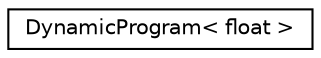 digraph "Graphical Class Hierarchy"
{
  edge [fontname="Helvetica",fontsize="10",labelfontname="Helvetica",labelfontsize="10"];
  node [fontname="Helvetica",fontsize="10",shape=record];
  rankdir="LR";
  Node1 [label="DynamicProgram\< float \>",height=0.2,width=0.4,color="black", fillcolor="white", style="filled",URL="$classDynamicProgram.html"];
}
